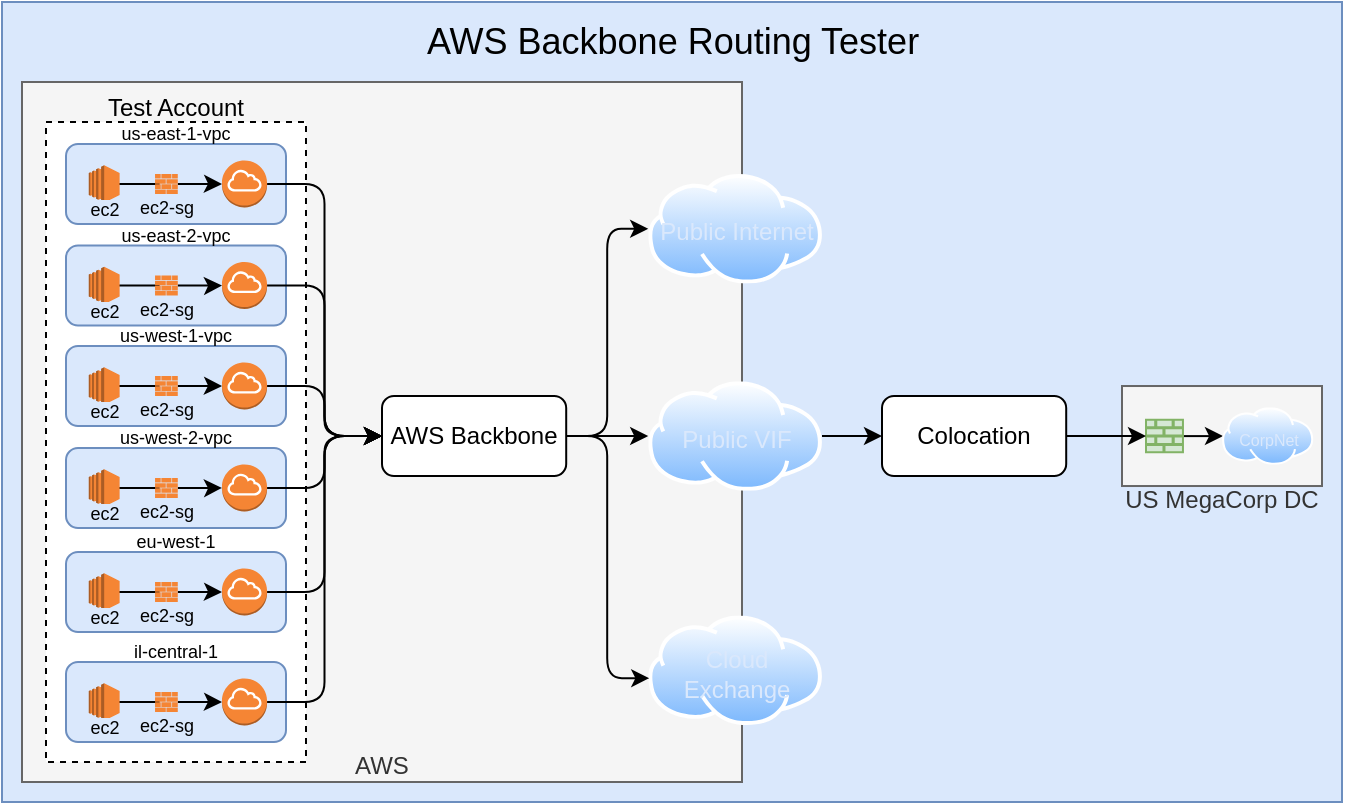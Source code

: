 <mxfile version="24.1.0" type="device">
  <diagram name="Page-1" id="n9Txcn6Dk_RDGWLoqTtt">
    <mxGraphModel dx="434" dy="479" grid="1" gridSize="10" guides="1" tooltips="1" connect="1" arrows="1" fold="1" page="1" pageScale="1" pageWidth="400" pageHeight="300" math="0" shadow="0">
      <root>
        <mxCell id="0" />
        <mxCell id="1" parent="0" />
        <mxCell id="5JxGOsEsqNA9EZdTTbq--1" value="" style="rounded=0;whiteSpace=wrap;html=1;fillColor=#dae8fc;strokeColor=#6c8ebf;" parent="1" vertex="1">
          <mxGeometry x="410" y="80" width="670" height="400" as="geometry" />
        </mxCell>
        <mxCell id="5JxGOsEsqNA9EZdTTbq--22" value="AWS" style="rounded=0;whiteSpace=wrap;html=1;fillColor=#f5f5f5;fontColor=#333333;strokeColor=#666666;labelPosition=center;verticalLabelPosition=bottom;align=center;verticalAlign=top;spacing=-20;" parent="1" vertex="1">
          <mxGeometry x="420" y="120" width="360" height="350" as="geometry" />
        </mxCell>
        <mxCell id="5JxGOsEsqNA9EZdTTbq--25" value="Test Account" style="rounded=0;whiteSpace=wrap;html=1;labelPosition=center;verticalLabelPosition=top;align=center;verticalAlign=bottom;spacing=0;dashed=1;" parent="1" vertex="1">
          <mxGeometry x="432" y="140" width="130" height="320" as="geometry" />
        </mxCell>
        <mxCell id="5JxGOsEsqNA9EZdTTbq--26" value="us-east-1-vpc" style="rounded=1;whiteSpace=wrap;html=1;fillColor=#dae8fc;strokeColor=#6c8ebf;labelPosition=center;verticalLabelPosition=top;align=center;verticalAlign=bottom;spacing=-1;fontSize=9;" parent="1" vertex="1">
          <mxGeometry x="442" y="151" width="110" height="40" as="geometry" />
        </mxCell>
        <mxCell id="Yx133mVIW5-eKPwwrUVL-59" style="edgeStyle=orthogonalEdgeStyle;rounded=1;orthogonalLoop=1;jettySize=auto;html=1;entryX=0;entryY=0.5;entryDx=0;entryDy=0;curved=0;" edge="1" parent="1" source="5JxGOsEsqNA9EZdTTbq--18" target="Yx133mVIW5-eKPwwrUVL-53">
          <mxGeometry relative="1" as="geometry" />
        </mxCell>
        <mxCell id="5JxGOsEsqNA9EZdTTbq--18" value="" style="outlineConnect=0;dashed=0;verticalLabelPosition=bottom;verticalAlign=top;align=center;html=1;shape=mxgraph.aws3.internet_gateway;fillColor=#F58534;gradientColor=none;aspect=fixed;" parent="1" vertex="1">
          <mxGeometry x="520" y="159.25" width="22.53" height="23.5" as="geometry" />
        </mxCell>
        <mxCell id="5JxGOsEsqNA9EZdTTbq--44" value="AWS Backbone Routing Tester" style="text;html=1;align=center;verticalAlign=middle;resizable=0;points=[];autosize=1;strokeColor=none;fillColor=none;fontSize=18;" parent="1" vertex="1">
          <mxGeometry x="610" y="80" width="270" height="40" as="geometry" />
        </mxCell>
        <mxCell id="88BtFrj3Tb4GhETnJRn9-21" style="edgeStyle=orthogonalEdgeStyle;rounded=0;orthogonalLoop=1;jettySize=auto;html=1;endArrow=none;endFill=0;" parent="1" source="88BtFrj3Tb4GhETnJRn9-18" target="5JxGOsEsqNA9EZdTTbq--31" edge="1">
          <mxGeometry relative="1" as="geometry" />
        </mxCell>
        <mxCell id="Yx133mVIW5-eKPwwrUVL-2" style="edgeStyle=orthogonalEdgeStyle;rounded=0;orthogonalLoop=1;jettySize=auto;html=1;" edge="1" parent="1" source="88BtFrj3Tb4GhETnJRn9-18" target="5JxGOsEsqNA9EZdTTbq--18">
          <mxGeometry relative="1" as="geometry" />
        </mxCell>
        <mxCell id="88BtFrj3Tb4GhETnJRn9-18" value="ec2-sg" style="sketch=0;aspect=fixed;pointerEvents=1;shadow=0;dashed=0;html=1;strokeColor=none;labelPosition=center;verticalLabelPosition=bottom;verticalAlign=top;align=center;fillColor=#F58534;shape=mxgraph.mscae.enterprise.firewall;fontSize=9;spacing=-3;labelBackgroundColor=#DAE8FC;" parent="1" vertex="1">
          <mxGeometry x="486.52" y="166" width="11.37" height="10" as="geometry" />
        </mxCell>
        <mxCell id="5JxGOsEsqNA9EZdTTbq--31" value="ec2" style="outlineConnect=0;dashed=0;verticalLabelPosition=bottom;verticalAlign=top;align=center;html=1;shape=mxgraph.aws3.ec2;fillColor=#F58534;gradientColor=none;aspect=fixed;spacing=-6;labelBackgroundColor=#DAE8FC;fontSize=9;" parent="1" vertex="1">
          <mxGeometry x="453.39" y="161.62" width="15.42" height="18.75" as="geometry" />
        </mxCell>
        <mxCell id="Yx133mVIW5-eKPwwrUVL-28" value="us-east-2-vpc" style="rounded=1;whiteSpace=wrap;html=1;fillColor=#dae8fc;strokeColor=#6c8ebf;labelPosition=center;verticalLabelPosition=top;align=center;verticalAlign=bottom;spacing=-1;fontSize=9;fontFamily=Helvetica;fontColor=default;" vertex="1" parent="1">
          <mxGeometry x="442" y="201.75" width="110" height="40" as="geometry" />
        </mxCell>
        <mxCell id="Yx133mVIW5-eKPwwrUVL-58" style="edgeStyle=orthogonalEdgeStyle;rounded=1;orthogonalLoop=1;jettySize=auto;html=1;entryX=0;entryY=0.5;entryDx=0;entryDy=0;curved=0;" edge="1" parent="1" source="Yx133mVIW5-eKPwwrUVL-29" target="Yx133mVIW5-eKPwwrUVL-53">
          <mxGeometry relative="1" as="geometry" />
        </mxCell>
        <mxCell id="Yx133mVIW5-eKPwwrUVL-29" value="" style="outlineConnect=0;dashed=0;verticalLabelPosition=bottom;verticalAlign=top;align=center;html=1;shape=mxgraph.aws3.internet_gateway;fillColor=#F58534;gradientColor=none;aspect=fixed;" vertex="1" parent="1">
          <mxGeometry x="520" y="210" width="22.53" height="23.5" as="geometry" />
        </mxCell>
        <mxCell id="Yx133mVIW5-eKPwwrUVL-30" style="edgeStyle=orthogonalEdgeStyle;rounded=0;orthogonalLoop=1;jettySize=auto;html=1;endArrow=none;endFill=0;" edge="1" parent="1" source="Yx133mVIW5-eKPwwrUVL-32" target="Yx133mVIW5-eKPwwrUVL-33">
          <mxGeometry relative="1" as="geometry" />
        </mxCell>
        <mxCell id="Yx133mVIW5-eKPwwrUVL-31" style="edgeStyle=orthogonalEdgeStyle;rounded=0;orthogonalLoop=1;jettySize=auto;html=1;" edge="1" parent="1" source="Yx133mVIW5-eKPwwrUVL-32" target="Yx133mVIW5-eKPwwrUVL-29">
          <mxGeometry relative="1" as="geometry" />
        </mxCell>
        <mxCell id="Yx133mVIW5-eKPwwrUVL-32" value="ec2-sg" style="sketch=0;aspect=fixed;pointerEvents=1;shadow=0;dashed=0;html=1;strokeColor=none;labelPosition=center;verticalLabelPosition=bottom;verticalAlign=top;align=center;fillColor=#F58534;shape=mxgraph.mscae.enterprise.firewall;fontSize=9;spacing=-3;labelBackgroundColor=#DAE8FC;" vertex="1" parent="1">
          <mxGeometry x="486.52" y="216.75" width="11.37" height="10" as="geometry" />
        </mxCell>
        <mxCell id="Yx133mVIW5-eKPwwrUVL-33" value="ec2" style="outlineConnect=0;dashed=0;verticalLabelPosition=bottom;verticalAlign=top;align=center;html=1;shape=mxgraph.aws3.ec2;fillColor=#F58534;gradientColor=none;aspect=fixed;spacing=-6;labelBackgroundColor=#DAE8FC;fontSize=9;" vertex="1" parent="1">
          <mxGeometry x="453.39" y="212.37" width="15.42" height="18.75" as="geometry" />
        </mxCell>
        <mxCell id="Yx133mVIW5-eKPwwrUVL-34" value="us-west-1-vpc" style="rounded=1;whiteSpace=wrap;html=1;fillColor=#dae8fc;strokeColor=#6c8ebf;labelPosition=center;verticalLabelPosition=top;align=center;verticalAlign=bottom;spacing=-1;fontSize=9;fontFamily=Helvetica;fontColor=default;" vertex="1" parent="1">
          <mxGeometry x="442" y="252" width="110" height="40" as="geometry" />
        </mxCell>
        <mxCell id="Yx133mVIW5-eKPwwrUVL-55" style="edgeStyle=orthogonalEdgeStyle;rounded=1;orthogonalLoop=1;jettySize=auto;html=1;curved=0;" edge="1" parent="1" source="Yx133mVIW5-eKPwwrUVL-35" target="Yx133mVIW5-eKPwwrUVL-53">
          <mxGeometry relative="1" as="geometry" />
        </mxCell>
        <mxCell id="Yx133mVIW5-eKPwwrUVL-35" value="" style="outlineConnect=0;dashed=0;verticalLabelPosition=bottom;verticalAlign=top;align=center;html=1;shape=mxgraph.aws3.internet_gateway;fillColor=#F58534;gradientColor=none;aspect=fixed;" vertex="1" parent="1">
          <mxGeometry x="520" y="260.25" width="22.53" height="23.5" as="geometry" />
        </mxCell>
        <mxCell id="Yx133mVIW5-eKPwwrUVL-36" style="edgeStyle=orthogonalEdgeStyle;rounded=0;orthogonalLoop=1;jettySize=auto;html=1;endArrow=none;endFill=0;" edge="1" parent="1" source="Yx133mVIW5-eKPwwrUVL-38" target="Yx133mVIW5-eKPwwrUVL-39">
          <mxGeometry relative="1" as="geometry" />
        </mxCell>
        <mxCell id="Yx133mVIW5-eKPwwrUVL-37" style="edgeStyle=orthogonalEdgeStyle;rounded=0;orthogonalLoop=1;jettySize=auto;html=1;" edge="1" parent="1" source="Yx133mVIW5-eKPwwrUVL-38" target="Yx133mVIW5-eKPwwrUVL-35">
          <mxGeometry relative="1" as="geometry" />
        </mxCell>
        <mxCell id="Yx133mVIW5-eKPwwrUVL-38" value="ec2-sg" style="sketch=0;aspect=fixed;pointerEvents=1;shadow=0;dashed=0;html=1;strokeColor=none;labelPosition=center;verticalLabelPosition=bottom;verticalAlign=top;align=center;fillColor=#F58534;shape=mxgraph.mscae.enterprise.firewall;fontSize=9;spacing=-3;labelBackgroundColor=#DAE8FC;" vertex="1" parent="1">
          <mxGeometry x="486.52" y="267" width="11.37" height="10" as="geometry" />
        </mxCell>
        <mxCell id="Yx133mVIW5-eKPwwrUVL-39" value="ec2" style="outlineConnect=0;dashed=0;verticalLabelPosition=bottom;verticalAlign=top;align=center;html=1;shape=mxgraph.aws3.ec2;fillColor=#F58534;gradientColor=none;aspect=fixed;spacing=-6;labelBackgroundColor=#DAE8FC;fontSize=9;" vertex="1" parent="1">
          <mxGeometry x="453.39" y="262.62" width="15.42" height="18.75" as="geometry" />
        </mxCell>
        <mxCell id="Yx133mVIW5-eKPwwrUVL-40" value="us-west-2-vpc" style="rounded=1;whiteSpace=wrap;html=1;fillColor=#dae8fc;strokeColor=#6c8ebf;labelPosition=center;verticalLabelPosition=top;align=center;verticalAlign=bottom;spacing=-1;fontSize=9;fontFamily=Helvetica;fontColor=default;" vertex="1" parent="1">
          <mxGeometry x="442" y="302.99" width="110" height="40" as="geometry" />
        </mxCell>
        <mxCell id="Yx133mVIW5-eKPwwrUVL-56" style="edgeStyle=orthogonalEdgeStyle;rounded=1;orthogonalLoop=1;jettySize=auto;html=1;entryX=0;entryY=0.5;entryDx=0;entryDy=0;curved=0;" edge="1" parent="1" source="Yx133mVIW5-eKPwwrUVL-41" target="Yx133mVIW5-eKPwwrUVL-53">
          <mxGeometry relative="1" as="geometry" />
        </mxCell>
        <mxCell id="Yx133mVIW5-eKPwwrUVL-41" value="" style="outlineConnect=0;dashed=0;verticalLabelPosition=bottom;verticalAlign=top;align=center;html=1;shape=mxgraph.aws3.internet_gateway;fillColor=#F58534;gradientColor=none;aspect=fixed;" vertex="1" parent="1">
          <mxGeometry x="520" y="311.24" width="22.53" height="23.5" as="geometry" />
        </mxCell>
        <mxCell id="Yx133mVIW5-eKPwwrUVL-42" style="edgeStyle=orthogonalEdgeStyle;rounded=0;orthogonalLoop=1;jettySize=auto;html=1;endArrow=none;endFill=0;" edge="1" parent="1" source="Yx133mVIW5-eKPwwrUVL-44" target="Yx133mVIW5-eKPwwrUVL-45">
          <mxGeometry relative="1" as="geometry" />
        </mxCell>
        <mxCell id="Yx133mVIW5-eKPwwrUVL-43" style="edgeStyle=orthogonalEdgeStyle;rounded=0;orthogonalLoop=1;jettySize=auto;html=1;" edge="1" parent="1" source="Yx133mVIW5-eKPwwrUVL-44" target="Yx133mVIW5-eKPwwrUVL-41">
          <mxGeometry relative="1" as="geometry" />
        </mxCell>
        <mxCell id="Yx133mVIW5-eKPwwrUVL-44" value="ec2-sg" style="sketch=0;aspect=fixed;pointerEvents=1;shadow=0;dashed=0;html=1;strokeColor=none;labelPosition=center;verticalLabelPosition=bottom;verticalAlign=top;align=center;fillColor=#F58534;shape=mxgraph.mscae.enterprise.firewall;fontSize=9;spacing=-3;labelBackgroundColor=#DAE8FC;" vertex="1" parent="1">
          <mxGeometry x="486.52" y="317.99" width="11.37" height="10" as="geometry" />
        </mxCell>
        <mxCell id="Yx133mVIW5-eKPwwrUVL-45" value="ec2" style="outlineConnect=0;dashed=0;verticalLabelPosition=bottom;verticalAlign=top;align=center;html=1;shape=mxgraph.aws3.ec2;fillColor=#F58534;gradientColor=none;aspect=fixed;spacing=-6;labelBackgroundColor=#DAE8FC;fontSize=9;" vertex="1" parent="1">
          <mxGeometry x="453.39" y="313.61" width="15.42" height="18.75" as="geometry" />
        </mxCell>
        <mxCell id="Yx133mVIW5-eKPwwrUVL-46" value="il-central-1" style="rounded=1;whiteSpace=wrap;html=1;fillColor=#dae8fc;strokeColor=#6c8ebf;labelPosition=center;verticalLabelPosition=top;align=center;verticalAlign=bottom;spacing=-1;fontSize=9;fontFamily=Helvetica;fontColor=default;" vertex="1" parent="1">
          <mxGeometry x="442" y="410" width="110" height="40" as="geometry" />
        </mxCell>
        <mxCell id="Yx133mVIW5-eKPwwrUVL-57" style="edgeStyle=orthogonalEdgeStyle;rounded=1;orthogonalLoop=1;jettySize=auto;html=1;entryX=0;entryY=0.5;entryDx=0;entryDy=0;curved=0;" edge="1" parent="1" source="Yx133mVIW5-eKPwwrUVL-47" target="Yx133mVIW5-eKPwwrUVL-53">
          <mxGeometry relative="1" as="geometry" />
        </mxCell>
        <mxCell id="Yx133mVIW5-eKPwwrUVL-47" value="" style="outlineConnect=0;dashed=0;verticalLabelPosition=bottom;verticalAlign=top;align=center;html=1;shape=mxgraph.aws3.internet_gateway;fillColor=#F58534;gradientColor=none;aspect=fixed;" vertex="1" parent="1">
          <mxGeometry x="520" y="418.25" width="22.53" height="23.5" as="geometry" />
        </mxCell>
        <mxCell id="Yx133mVIW5-eKPwwrUVL-48" style="edgeStyle=orthogonalEdgeStyle;rounded=0;orthogonalLoop=1;jettySize=auto;html=1;endArrow=none;endFill=0;" edge="1" parent="1" source="Yx133mVIW5-eKPwwrUVL-50" target="Yx133mVIW5-eKPwwrUVL-51">
          <mxGeometry relative="1" as="geometry" />
        </mxCell>
        <mxCell id="Yx133mVIW5-eKPwwrUVL-49" style="edgeStyle=orthogonalEdgeStyle;rounded=0;orthogonalLoop=1;jettySize=auto;html=1;" edge="1" parent="1" source="Yx133mVIW5-eKPwwrUVL-50" target="Yx133mVIW5-eKPwwrUVL-47">
          <mxGeometry relative="1" as="geometry" />
        </mxCell>
        <mxCell id="Yx133mVIW5-eKPwwrUVL-50" value="ec2-sg" style="sketch=0;aspect=fixed;pointerEvents=1;shadow=0;dashed=0;html=1;strokeColor=none;labelPosition=center;verticalLabelPosition=bottom;verticalAlign=top;align=center;fillColor=#F58534;shape=mxgraph.mscae.enterprise.firewall;fontSize=9;spacing=-3;labelBackgroundColor=#DAE8FC;" vertex="1" parent="1">
          <mxGeometry x="486.52" y="425" width="11.37" height="10" as="geometry" />
        </mxCell>
        <mxCell id="Yx133mVIW5-eKPwwrUVL-51" value="ec2" style="outlineConnect=0;dashed=0;verticalLabelPosition=bottom;verticalAlign=top;align=center;html=1;shape=mxgraph.aws3.ec2;fillColor=#F58534;gradientColor=none;aspect=fixed;spacing=-6;labelBackgroundColor=#DAE8FC;fontSize=9;" vertex="1" parent="1">
          <mxGeometry x="453.39" y="420.62" width="15.42" height="18.75" as="geometry" />
        </mxCell>
        <mxCell id="Yx133mVIW5-eKPwwrUVL-62" style="edgeStyle=orthogonalEdgeStyle;rounded=0;orthogonalLoop=1;jettySize=auto;html=1;" edge="1" parent="1" source="Yx133mVIW5-eKPwwrUVL-53" target="Yx133mVIW5-eKPwwrUVL-60">
          <mxGeometry relative="1" as="geometry" />
        </mxCell>
        <mxCell id="Yx133mVIW5-eKPwwrUVL-73" style="edgeStyle=orthogonalEdgeStyle;rounded=1;orthogonalLoop=1;jettySize=auto;html=1;entryX=0;entryY=0.5;entryDx=0;entryDy=0;curved=0;" edge="1" parent="1" source="Yx133mVIW5-eKPwwrUVL-53" target="Yx133mVIW5-eKPwwrUVL-54">
          <mxGeometry relative="1" as="geometry" />
        </mxCell>
        <mxCell id="Yx133mVIW5-eKPwwrUVL-53" value="AWS Backbone" style="rounded=1;whiteSpace=wrap;html=1;" vertex="1" parent="1">
          <mxGeometry x="600.0" y="277" width="92.1" height="40" as="geometry" />
        </mxCell>
        <mxCell id="Yx133mVIW5-eKPwwrUVL-54" value="Public Internet" style="image;aspect=fixed;perimeter=ellipsePerimeter;html=1;align=center;shadow=0;dashed=0;spacingTop=3;image=img/lib/active_directory/internet_cloud.svg;labelPosition=center;verticalLabelPosition=middle;verticalAlign=middle;labelBackgroundColor=none;fontColor=#DAE8FC;" vertex="1" parent="1">
          <mxGeometry x="733.1" y="166" width="86.9" height="54.75" as="geometry" />
        </mxCell>
        <mxCell id="Yx133mVIW5-eKPwwrUVL-77" style="edgeStyle=orthogonalEdgeStyle;rounded=0;orthogonalLoop=1;jettySize=auto;html=1;" edge="1" parent="1" source="Yx133mVIW5-eKPwwrUVL-60" target="Yx133mVIW5-eKPwwrUVL-76">
          <mxGeometry relative="1" as="geometry" />
        </mxCell>
        <mxCell id="Yx133mVIW5-eKPwwrUVL-60" value="Public VIF" style="image;aspect=fixed;perimeter=ellipsePerimeter;html=1;align=center;shadow=0;dashed=0;spacingTop=3;image=img/lib/active_directory/internet_cloud.svg;labelPosition=center;verticalLabelPosition=middle;verticalAlign=middle;labelBackgroundColor=none;fontColor=#DAE8FC;" vertex="1" parent="1">
          <mxGeometry x="733.1" y="269.63" width="86.9" height="54.75" as="geometry" />
        </mxCell>
        <mxCell id="Yx133mVIW5-eKPwwrUVL-61" value="Cloud&lt;div&gt;Exchange&lt;/div&gt;" style="image;aspect=fixed;perimeter=ellipsePerimeter;html=1;align=center;shadow=0;dashed=0;spacingTop=3;image=img/lib/active_directory/internet_cloud.svg;labelPosition=center;verticalLabelPosition=middle;verticalAlign=middle;labelBackgroundColor=none;fontColor=#DAE8FC;" vertex="1" parent="1">
          <mxGeometry x="733.1" y="386.75" width="86.9" height="54.75" as="geometry" />
        </mxCell>
        <mxCell id="Yx133mVIW5-eKPwwrUVL-65" value="eu-west-1" style="rounded=1;whiteSpace=wrap;html=1;fillColor=#dae8fc;strokeColor=#6c8ebf;labelPosition=center;verticalLabelPosition=top;align=center;verticalAlign=bottom;spacing=-1;fontSize=9;fontFamily=Helvetica;fontColor=default;" vertex="1" parent="1">
          <mxGeometry x="442" y="355" width="110" height="40" as="geometry" />
        </mxCell>
        <mxCell id="Yx133mVIW5-eKPwwrUVL-71" style="edgeStyle=orthogonalEdgeStyle;rounded=1;orthogonalLoop=1;jettySize=auto;html=1;entryX=0;entryY=0.5;entryDx=0;entryDy=0;curved=0;" edge="1" parent="1" source="Yx133mVIW5-eKPwwrUVL-66" target="Yx133mVIW5-eKPwwrUVL-53">
          <mxGeometry relative="1" as="geometry" />
        </mxCell>
        <mxCell id="Yx133mVIW5-eKPwwrUVL-66" value="" style="outlineConnect=0;dashed=0;verticalLabelPosition=bottom;verticalAlign=top;align=center;html=1;shape=mxgraph.aws3.internet_gateway;fillColor=#F58534;gradientColor=none;aspect=fixed;" vertex="1" parent="1">
          <mxGeometry x="520" y="363.25" width="22.53" height="23.5" as="geometry" />
        </mxCell>
        <mxCell id="Yx133mVIW5-eKPwwrUVL-67" style="edgeStyle=orthogonalEdgeStyle;rounded=0;orthogonalLoop=1;jettySize=auto;html=1;endArrow=none;endFill=0;" edge="1" parent="1" source="Yx133mVIW5-eKPwwrUVL-69" target="Yx133mVIW5-eKPwwrUVL-70">
          <mxGeometry relative="1" as="geometry" />
        </mxCell>
        <mxCell id="Yx133mVIW5-eKPwwrUVL-68" style="edgeStyle=orthogonalEdgeStyle;rounded=0;orthogonalLoop=1;jettySize=auto;html=1;" edge="1" parent="1" source="Yx133mVIW5-eKPwwrUVL-69" target="Yx133mVIW5-eKPwwrUVL-66">
          <mxGeometry relative="1" as="geometry" />
        </mxCell>
        <mxCell id="Yx133mVIW5-eKPwwrUVL-69" value="ec2-sg" style="sketch=0;aspect=fixed;pointerEvents=1;shadow=0;dashed=0;html=1;strokeColor=none;labelPosition=center;verticalLabelPosition=bottom;verticalAlign=top;align=center;fillColor=#F58534;shape=mxgraph.mscae.enterprise.firewall;fontSize=9;spacing=-3;labelBackgroundColor=#DAE8FC;" vertex="1" parent="1">
          <mxGeometry x="486.52" y="370" width="11.37" height="10" as="geometry" />
        </mxCell>
        <mxCell id="Yx133mVIW5-eKPwwrUVL-70" value="ec2" style="outlineConnect=0;dashed=0;verticalLabelPosition=bottom;verticalAlign=top;align=center;html=1;shape=mxgraph.aws3.ec2;fillColor=#F58534;gradientColor=none;aspect=fixed;spacing=-6;labelBackgroundColor=#DAE8FC;fontSize=9;" vertex="1" parent="1">
          <mxGeometry x="453.39" y="365.62" width="15.42" height="18.75" as="geometry" />
        </mxCell>
        <mxCell id="Yx133mVIW5-eKPwwrUVL-74" style="edgeStyle=orthogonalEdgeStyle;rounded=1;orthogonalLoop=1;jettySize=auto;html=1;entryX=0.006;entryY=0.572;entryDx=0;entryDy=0;entryPerimeter=0;curved=0;" edge="1" parent="1" source="Yx133mVIW5-eKPwwrUVL-53" target="Yx133mVIW5-eKPwwrUVL-61">
          <mxGeometry relative="1" as="geometry" />
        </mxCell>
        <mxCell id="Yx133mVIW5-eKPwwrUVL-75" value="US MegaCorp DC" style="rounded=0;whiteSpace=wrap;html=1;fillColor=#f5f5f5;fontColor=#333333;strokeColor=#666666;labelPosition=center;verticalLabelPosition=bottom;align=center;verticalAlign=top;spacing=-5;" vertex="1" parent="1">
          <mxGeometry x="970" y="272.01" width="100" height="50" as="geometry" />
        </mxCell>
        <mxCell id="Yx133mVIW5-eKPwwrUVL-76" value="Colocation" style="rounded=1;whiteSpace=wrap;html=1;" vertex="1" parent="1">
          <mxGeometry x="850.0" y="277" width="92.1" height="40" as="geometry" />
        </mxCell>
        <mxCell id="Yx133mVIW5-eKPwwrUVL-81" style="edgeStyle=orthogonalEdgeStyle;rounded=0;orthogonalLoop=1;jettySize=auto;html=1;entryX=0;entryY=0.5;entryDx=0;entryDy=0;" edge="1" parent="1" source="Yx133mVIW5-eKPwwrUVL-78" target="Yx133mVIW5-eKPwwrUVL-80">
          <mxGeometry relative="1" as="geometry" />
        </mxCell>
        <mxCell id="Yx133mVIW5-eKPwwrUVL-78" value="" style="sketch=0;aspect=fixed;pointerEvents=1;shadow=0;dashed=0;html=1;strokeColor=#82b366;labelPosition=center;verticalLabelPosition=bottom;verticalAlign=top;align=center;fillColor=#d5e8d4;shape=mxgraph.mscae.enterprise.firewall;fontSize=9;spacing=-3;labelBackgroundColor=#DAE8FC;" vertex="1" parent="1">
          <mxGeometry x="982" y="288.89" width="18.48" height="16.25" as="geometry" />
        </mxCell>
        <mxCell id="Yx133mVIW5-eKPwwrUVL-79" style="edgeStyle=orthogonalEdgeStyle;rounded=0;orthogonalLoop=1;jettySize=auto;html=1;entryX=0;entryY=0.5;entryDx=0;entryDy=0;entryPerimeter=0;" edge="1" parent="1" source="Yx133mVIW5-eKPwwrUVL-76" target="Yx133mVIW5-eKPwwrUVL-78">
          <mxGeometry relative="1" as="geometry" />
        </mxCell>
        <mxCell id="Yx133mVIW5-eKPwwrUVL-80" value="CorpNet" style="image;aspect=fixed;perimeter=ellipsePerimeter;html=1;align=center;shadow=0;dashed=0;spacingTop=3;image=img/lib/active_directory/internet_cloud.svg;labelPosition=center;verticalLabelPosition=middle;verticalAlign=middle;labelBackgroundColor=none;fontColor=#DAE8FC;fontSize=8;" vertex="1" parent="1">
          <mxGeometry x="1020" y="282.63" width="45.67" height="28.77" as="geometry" />
        </mxCell>
      </root>
    </mxGraphModel>
  </diagram>
</mxfile>
